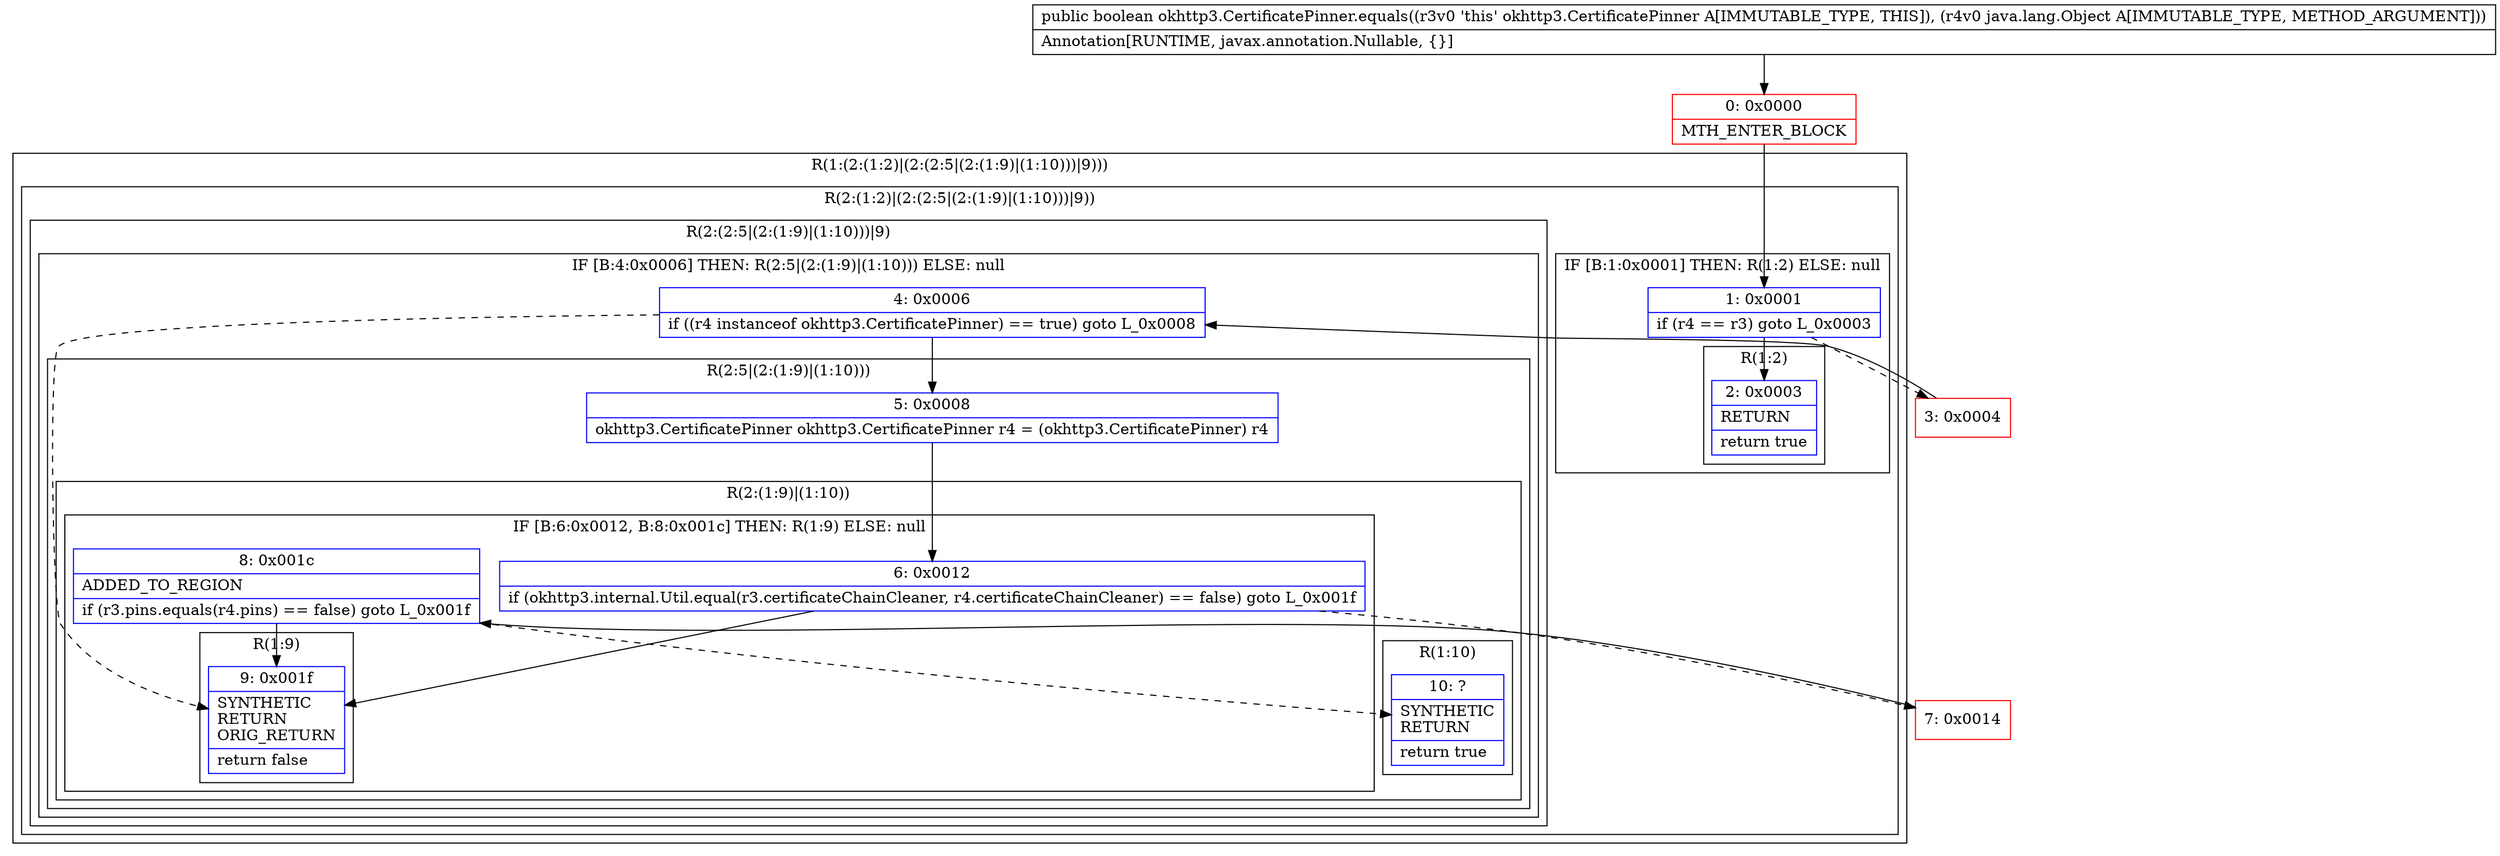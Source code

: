 digraph "CFG forokhttp3.CertificatePinner.equals(Ljava\/lang\/Object;)Z" {
subgraph cluster_Region_1512787317 {
label = "R(1:(2:(1:2)|(2:(2:5|(2:(1:9)|(1:10)))|9)))";
node [shape=record,color=blue];
subgraph cluster_Region_1002428799 {
label = "R(2:(1:2)|(2:(2:5|(2:(1:9)|(1:10)))|9))";
node [shape=record,color=blue];
subgraph cluster_IfRegion_1755271813 {
label = "IF [B:1:0x0001] THEN: R(1:2) ELSE: null";
node [shape=record,color=blue];
Node_1 [shape=record,label="{1\:\ 0x0001|if (r4 == r3) goto L_0x0003\l}"];
subgraph cluster_Region_1701580063 {
label = "R(1:2)";
node [shape=record,color=blue];
Node_2 [shape=record,label="{2\:\ 0x0003|RETURN\l|return true\l}"];
}
}
subgraph cluster_Region_1697428514 {
label = "R(2:(2:5|(2:(1:9)|(1:10)))|9)";
node [shape=record,color=blue];
subgraph cluster_IfRegion_547225049 {
label = "IF [B:4:0x0006] THEN: R(2:5|(2:(1:9)|(1:10))) ELSE: null";
node [shape=record,color=blue];
Node_4 [shape=record,label="{4\:\ 0x0006|if ((r4 instanceof okhttp3.CertificatePinner) == true) goto L_0x0008\l}"];
subgraph cluster_Region_215679715 {
label = "R(2:5|(2:(1:9)|(1:10)))";
node [shape=record,color=blue];
Node_5 [shape=record,label="{5\:\ 0x0008|okhttp3.CertificatePinner okhttp3.CertificatePinner r4 = (okhttp3.CertificatePinner) r4\l}"];
subgraph cluster_Region_839157813 {
label = "R(2:(1:9)|(1:10))";
node [shape=record,color=blue];
subgraph cluster_IfRegion_1367894394 {
label = "IF [B:6:0x0012, B:8:0x001c] THEN: R(1:9) ELSE: null";
node [shape=record,color=blue];
Node_6 [shape=record,label="{6\:\ 0x0012|if (okhttp3.internal.Util.equal(r3.certificateChainCleaner, r4.certificateChainCleaner) == false) goto L_0x001f\l}"];
Node_8 [shape=record,label="{8\:\ 0x001c|ADDED_TO_REGION\l|if (r3.pins.equals(r4.pins) == false) goto L_0x001f\l}"];
subgraph cluster_Region_931491743 {
label = "R(1:9)";
node [shape=record,color=blue];
Node_9 [shape=record,label="{9\:\ 0x001f|SYNTHETIC\lRETURN\lORIG_RETURN\l|return false\l}"];
}
}
subgraph cluster_Region_931676393 {
label = "R(1:10)";
node [shape=record,color=blue];
Node_10 [shape=record,label="{10\:\ ?|SYNTHETIC\lRETURN\l|return true\l}"];
}
}
}
}
Node_9 [shape=record,label="{9\:\ 0x001f|SYNTHETIC\lRETURN\lORIG_RETURN\l|return false\l}"];
}
}
}
Node_0 [shape=record,color=red,label="{0\:\ 0x0000|MTH_ENTER_BLOCK\l}"];
Node_3 [shape=record,color=red,label="{3\:\ 0x0004}"];
Node_7 [shape=record,color=red,label="{7\:\ 0x0014}"];
MethodNode[shape=record,label="{public boolean okhttp3.CertificatePinner.equals((r3v0 'this' okhttp3.CertificatePinner A[IMMUTABLE_TYPE, THIS]), (r4v0 java.lang.Object A[IMMUTABLE_TYPE, METHOD_ARGUMENT]))  | Annotation[RUNTIME, javax.annotation.Nullable, \{\}]\l}"];
MethodNode -> Node_0;
Node_1 -> Node_2;
Node_1 -> Node_3[style=dashed];
Node_4 -> Node_5;
Node_4 -> Node_9[style=dashed];
Node_5 -> Node_6;
Node_6 -> Node_7[style=dashed];
Node_6 -> Node_9;
Node_8 -> Node_9;
Node_8 -> Node_10[style=dashed];
Node_0 -> Node_1;
Node_3 -> Node_4;
Node_7 -> Node_8;
}


